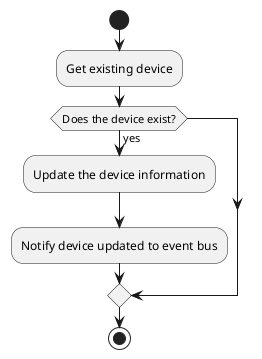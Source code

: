 @startuml PM configuration updated event received
start
:Get existing device;
if (Does the device exist?) is (yes) then
    :Update the device information;
    :Notify device updated to event bus;
endif
stop
@enduml